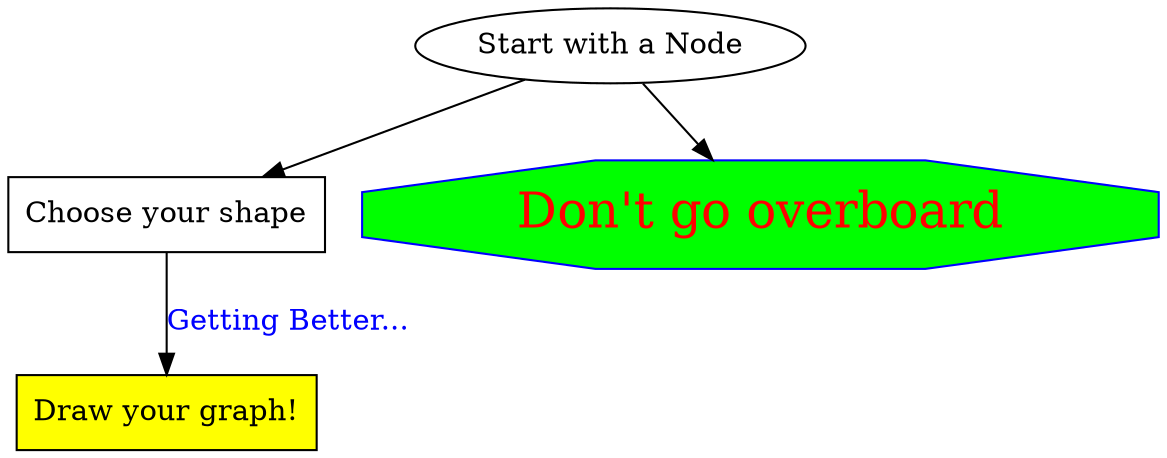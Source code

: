digraph summary{
    start [label="Start with a Node"]
    next [label="Choose your shape", shape=box]
    warning [label="Don't go overboard", color=Blue, fontcolor=Red,fontsize=24,style=filled, fillcolor=green,shape=octagon]
    end [label="Draw your graph!", shape=box, style=filled, fillcolor=yellow]

    start->next
    start->warning 
    next->end [label="Getting Better...", fontcolor=blue]

}